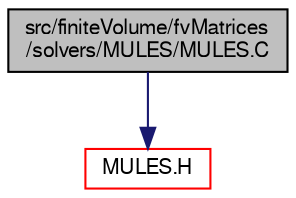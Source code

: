 digraph "src/finiteVolume/fvMatrices/solvers/MULES/MULES.C"
{
  bgcolor="transparent";
  edge [fontname="FreeSans",fontsize="10",labelfontname="FreeSans",labelfontsize="10"];
  node [fontname="FreeSans",fontsize="10",shape=record];
  Node1 [label="src/finiteVolume/fvMatrices\l/solvers/MULES/MULES.C",height=0.2,width=0.4,color="black", fillcolor="grey75", style="filled" fontcolor="black"];
  Node1 -> Node2 [color="midnightblue",fontsize="10",style="solid",fontname="FreeSans"];
  Node2 [label="MULES.H",height=0.2,width=0.4,color="red",URL="$a05368.html",tooltip="MULES: Multidimensional universal limiter for explicit solution. "];
}

